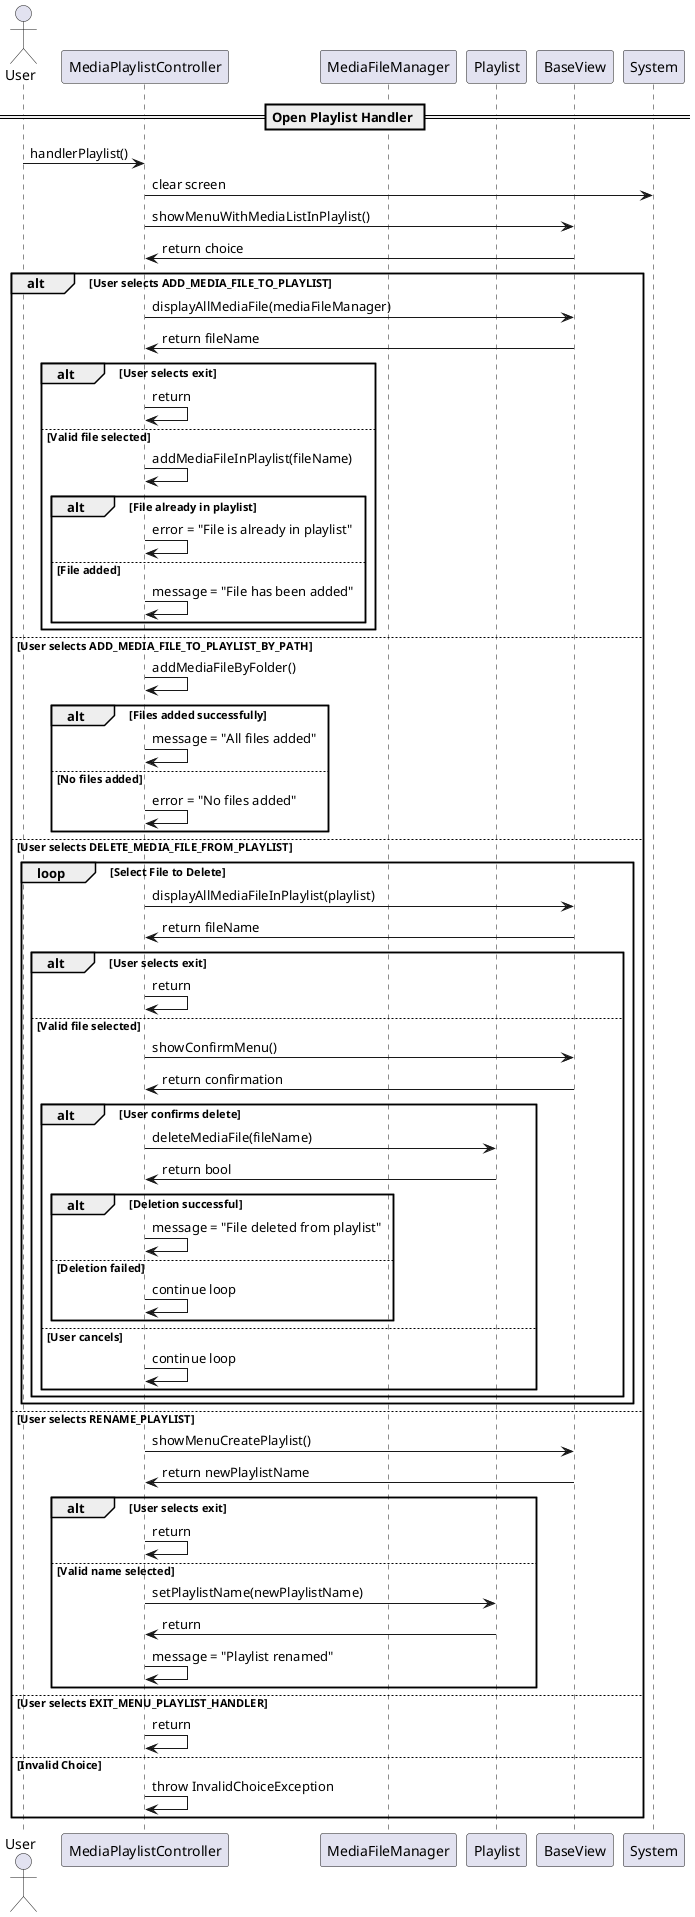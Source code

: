 @startuml
actor User
participant MediaPlaylistController
participant MediaFileManager
participant Playlist
participant BaseView
participant System

== Open Playlist Handler ==
User -> MediaPlaylistController: handlerPlaylist()
MediaPlaylistController -> System: clear screen
MediaPlaylistController -> BaseView: showMenuWithMediaListInPlaylist()
BaseView -> MediaPlaylistController: return choice

alt User selects ADD_MEDIA_FILE_TO_PLAYLIST
    MediaPlaylistController -> BaseView: displayAllMediaFile(mediaFileManager)
    BaseView -> MediaPlaylistController: return fileName

    alt User selects exit
        MediaPlaylistController -> MediaPlaylistController: return
    else Valid file selected
        MediaPlaylistController -> MediaPlaylistController: addMediaFileInPlaylist(fileName)
        alt File already in playlist
            MediaPlaylistController -> MediaPlaylistController: error = "File is already in playlist"
        else File added
            MediaPlaylistController -> MediaPlaylistController: message = "File has been added"
        end
    end
else User selects ADD_MEDIA_FILE_TO_PLAYLIST_BY_PATH
    MediaPlaylistController -> MediaPlaylistController: addMediaFileByFolder()
    alt Files added successfully
        MediaPlaylistController -> MediaPlaylistController: message = "All files added"
    else No files added
        MediaPlaylistController -> MediaPlaylistController: error = "No files added"
    end
else User selects DELETE_MEDIA_FILE_FROM_PLAYLIST
    loop Select File to Delete
        MediaPlaylistController -> BaseView: displayAllMediaFileInPlaylist(playlist)
        BaseView -> MediaPlaylistController: return fileName

        alt User selects exit
            MediaPlaylistController -> MediaPlaylistController: return
        else Valid file selected
            MediaPlaylistController -> BaseView: showConfirmMenu()
            BaseView -> MediaPlaylistController: return confirmation

            alt User confirms delete
                MediaPlaylistController -> Playlist: deleteMediaFile(fileName)
                Playlist -> MediaPlaylistController: return bool
                alt Deletion successful
                    MediaPlaylistController -> MediaPlaylistController: message = "File deleted from playlist"
                else Deletion failed
                    MediaPlaylistController -> MediaPlaylistController: continue loop
                end
            else User cancels
                MediaPlaylistController -> MediaPlaylistController: continue loop
            end
        end
    end
else User selects RENAME_PLAYLIST
    MediaPlaylistController -> BaseView: showMenuCreatePlaylist()
    BaseView -> MediaPlaylistController: return newPlaylistName

    alt User selects exit
        MediaPlaylistController -> MediaPlaylistController: return
    else Valid name selected
        MediaPlaylistController -> Playlist: setPlaylistName(newPlaylistName)
        Playlist -> MediaPlaylistController: return
        MediaPlaylistController -> MediaPlaylistController: message = "Playlist renamed"
    end
else User selects EXIT_MENU_PLAYLIST_HANDLER
    MediaPlaylistController -> MediaPlaylistController: return
else Invalid Choice
    MediaPlaylistController -> MediaPlaylistController: throw InvalidChoiceException
end
@enduml
